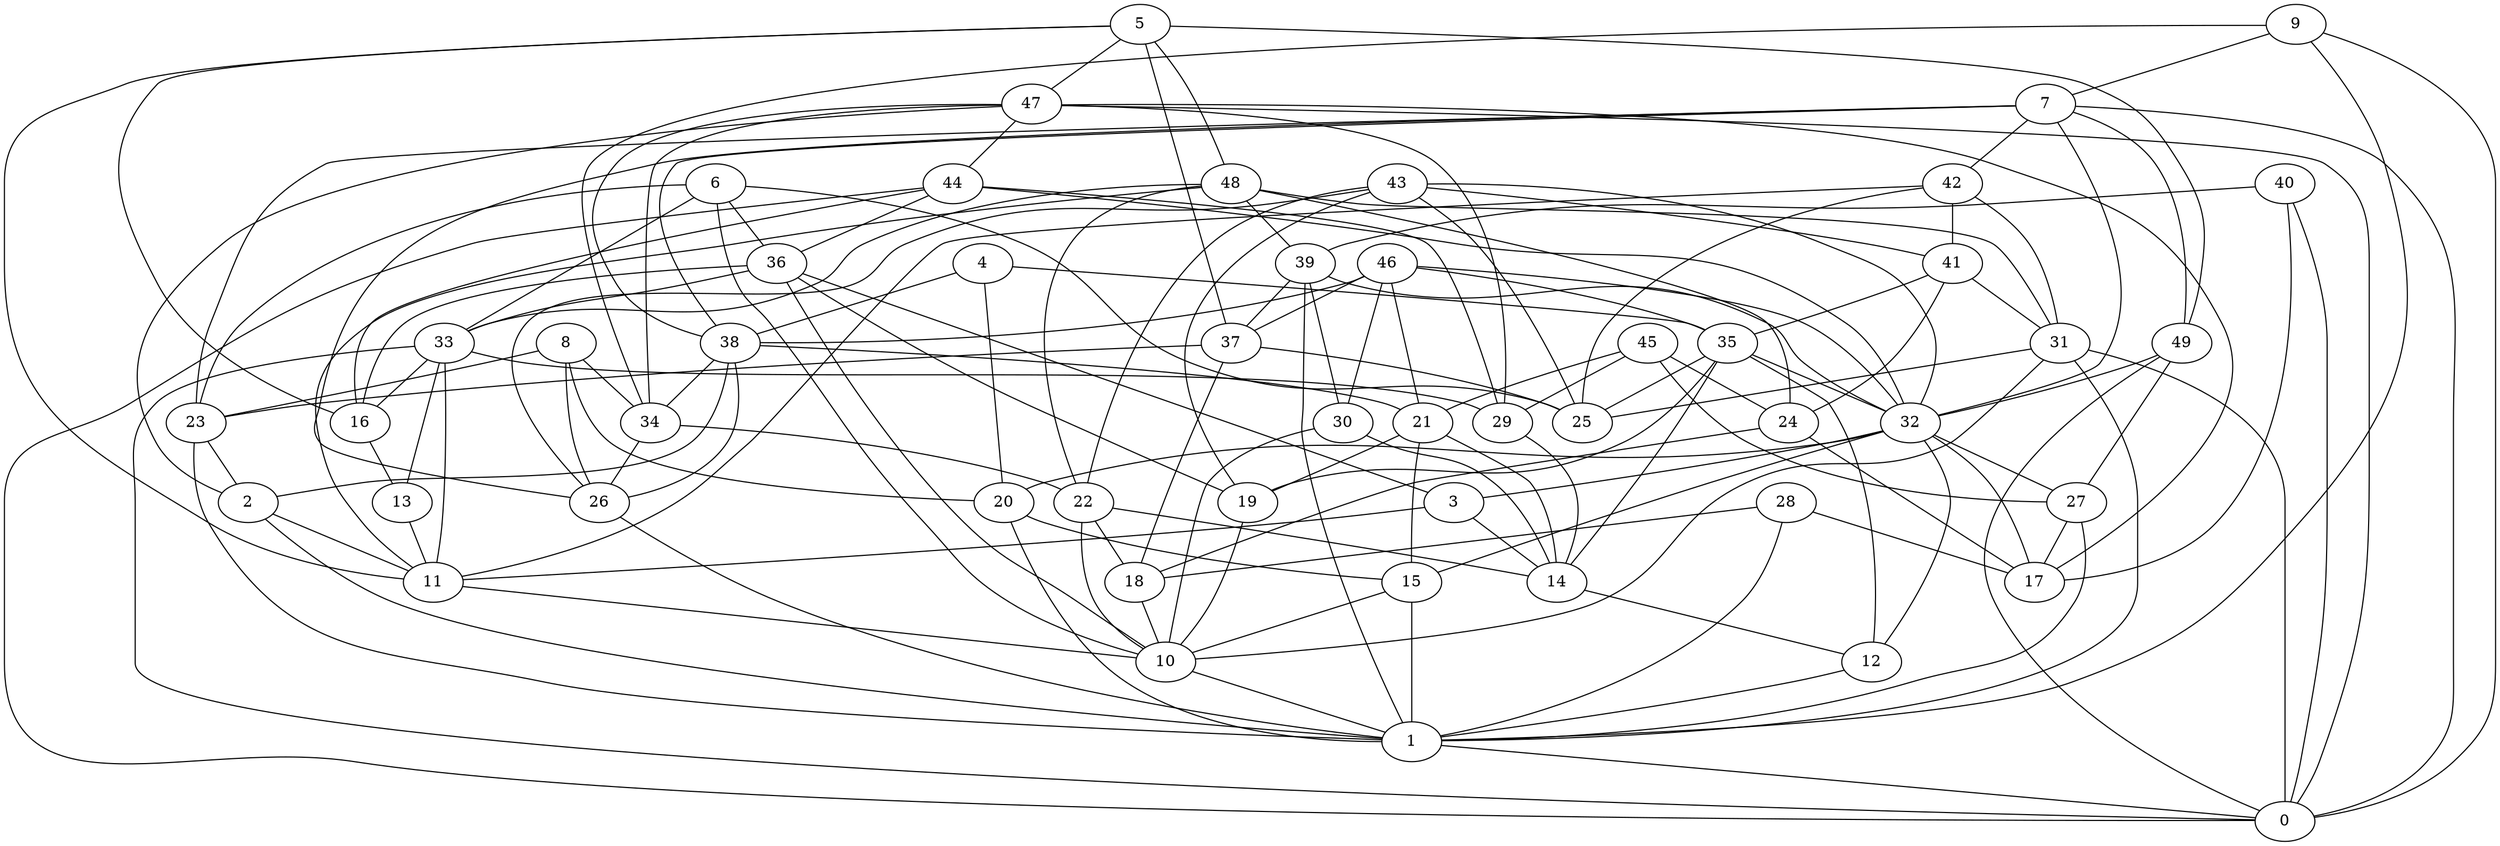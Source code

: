 digraph GG_graph {

subgraph G_graph {
edge [color = black]
"8" -> "26" [dir = none]
"8" -> "23" [dir = none]
"8" -> "34" [dir = none]
"8" -> "20" [dir = none]
"16" -> "13" [dir = none]
"47" -> "29" [dir = none]
"47" -> "0" [dir = none]
"47" -> "17" [dir = none]
"47" -> "44" [dir = none]
"47" -> "38" [dir = none]
"47" -> "2" [dir = none]
"47" -> "34" [dir = none]
"9" -> "1" [dir = none]
"9" -> "0" [dir = none]
"9" -> "7" [dir = none]
"9" -> "34" [dir = none]
"38" -> "34" [dir = none]
"38" -> "21" [dir = none]
"38" -> "2" [dir = none]
"38" -> "26" [dir = none]
"20" -> "15" [dir = none]
"20" -> "1" [dir = none]
"37" -> "23" [dir = none]
"37" -> "18" [dir = none]
"37" -> "25" [dir = none]
"22" -> "10" [dir = none]
"22" -> "14" [dir = none]
"22" -> "18" [dir = none]
"4" -> "38" [dir = none]
"4" -> "20" [dir = none]
"4" -> "35" [dir = none]
"15" -> "10" [dir = none]
"15" -> "1" [dir = none]
"5" -> "48" [dir = none]
"5" -> "16" [dir = none]
"5" -> "47" [dir = none]
"5" -> "49" [dir = none]
"5" -> "37" [dir = none]
"5" -> "11" [dir = none]
"48" -> "39" [dir = none]
"48" -> "33" [dir = none]
"48" -> "24" [dir = none]
"48" -> "11" [dir = none]
"48" -> "22" [dir = none]
"35" -> "12" [dir = none]
"35" -> "19" [dir = none]
"35" -> "32" [dir = none]
"35" -> "14" [dir = none]
"35" -> "25" [dir = none]
"27" -> "17" [dir = none]
"27" -> "1" [dir = none]
"12" -> "1" [dir = none]
"44" -> "32" [dir = none]
"44" -> "36" [dir = none]
"44" -> "16" [dir = none]
"44" -> "0" [dir = none]
"44" -> "29" [dir = none]
"19" -> "10" [dir = none]
"23" -> "1" [dir = none]
"23" -> "2" [dir = none]
"21" -> "15" [dir = none]
"21" -> "14" [dir = none]
"21" -> "19" [dir = none]
"39" -> "37" [dir = none]
"39" -> "1" [dir = none]
"39" -> "32" [dir = none]
"11" -> "10" [dir = none]
"18" -> "10" [dir = none]
"46" -> "30" [dir = none]
"46" -> "38" [dir = none]
"46" -> "32" [dir = none]
"46" -> "35" [dir = none]
"46" -> "37" [dir = none]
"46" -> "21" [dir = none]
"33" -> "11" [dir = none]
"33" -> "29" [dir = none]
"33" -> "0" [dir = none]
"33" -> "16" [dir = none]
"33" -> "13" [dir = none]
"13" -> "11" [dir = none]
"29" -> "14" [dir = none]
"40" -> "0" [dir = none]
"40" -> "39" [dir = none]
"40" -> "17" [dir = none]
"2" -> "11" [dir = none]
"2" -> "1" [dir = none]
"26" -> "1" [dir = none]
"32" -> "20" [dir = none]
"32" -> "27" [dir = none]
"32" -> "17" [dir = none]
"32" -> "15" [dir = none]
"32" -> "3" [dir = none]
"32" -> "12" [dir = none]
"31" -> "10" [dir = none]
"31" -> "0" [dir = none]
"31" -> "1" [dir = none]
"31" -> "25" [dir = none]
"7" -> "49" [dir = none]
"7" -> "38" [dir = none]
"7" -> "42" [dir = none]
"7" -> "0" [dir = none]
"7" -> "23" [dir = none]
"7" -> "26" [dir = none]
"7" -> "32" [dir = none]
"10" -> "1" [dir = none]
"28" -> "17" [dir = none]
"28" -> "1" [dir = none]
"28" -> "18" [dir = none]
"41" -> "35" [dir = none]
"41" -> "24" [dir = none]
"49" -> "0" [dir = none]
"49" -> "32" [dir = none]
"49" -> "27" [dir = none]
"42" -> "25" [dir = none]
"42" -> "31" [dir = none]
"42" -> "41" [dir = none]
"42" -> "11" [dir = none]
"1" -> "0" [dir = none]
"36" -> "33" [dir = none]
"36" -> "16" [dir = none]
"36" -> "19" [dir = none]
"36" -> "3" [dir = none]
"36" -> "10" [dir = none]
"43" -> "25" [dir = none]
"43" -> "26" [dir = none]
"43" -> "19" [dir = none]
"43" -> "32" [dir = none]
"43" -> "41" [dir = none]
"43" -> "22" [dir = none]
"24" -> "18" [dir = none]
"24" -> "17" [dir = none]
"6" -> "33" [dir = none]
"6" -> "36" [dir = none]
"6" -> "23" [dir = none]
"6" -> "25" [dir = none]
"6" -> "10" [dir = none]
"30" -> "14" [dir = none]
"30" -> "10" [dir = none]
"45" -> "27" [dir = none]
"45" -> "21" [dir = none]
"45" -> "24" [dir = none]
"45" -> "29" [dir = none]
"3" -> "14" [dir = none]
"3" -> "11" [dir = none]
"34" -> "26" [dir = none]
"34" -> "22" [dir = none]
"14" -> "12" [dir = none]
"39" -> "30" [dir = none]
"41" -> "31" [dir = none]
"48" -> "31" [dir = none]
}

}
